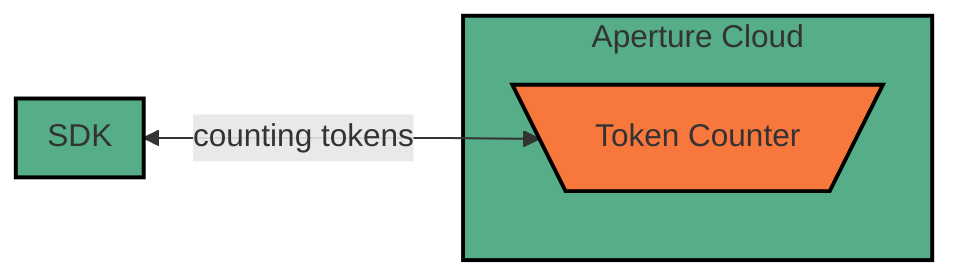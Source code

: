 flowchart RL
classDef TokenCounter fill:#F8773D,stroke:#000000,stroke-width:2px;
classDef Service fill:#56AE89,stroke:#000000,stroke-width:2px;

subgraph Aperture_Cloud ["Aperture Cloud"]
TB[\Token Counter/]
class TB TokenCounter
end
class Aperture_Cloud Service

TB <-- "counting tokens" --> SDK

  subgraph "SDK"
  end
  class SDK Service